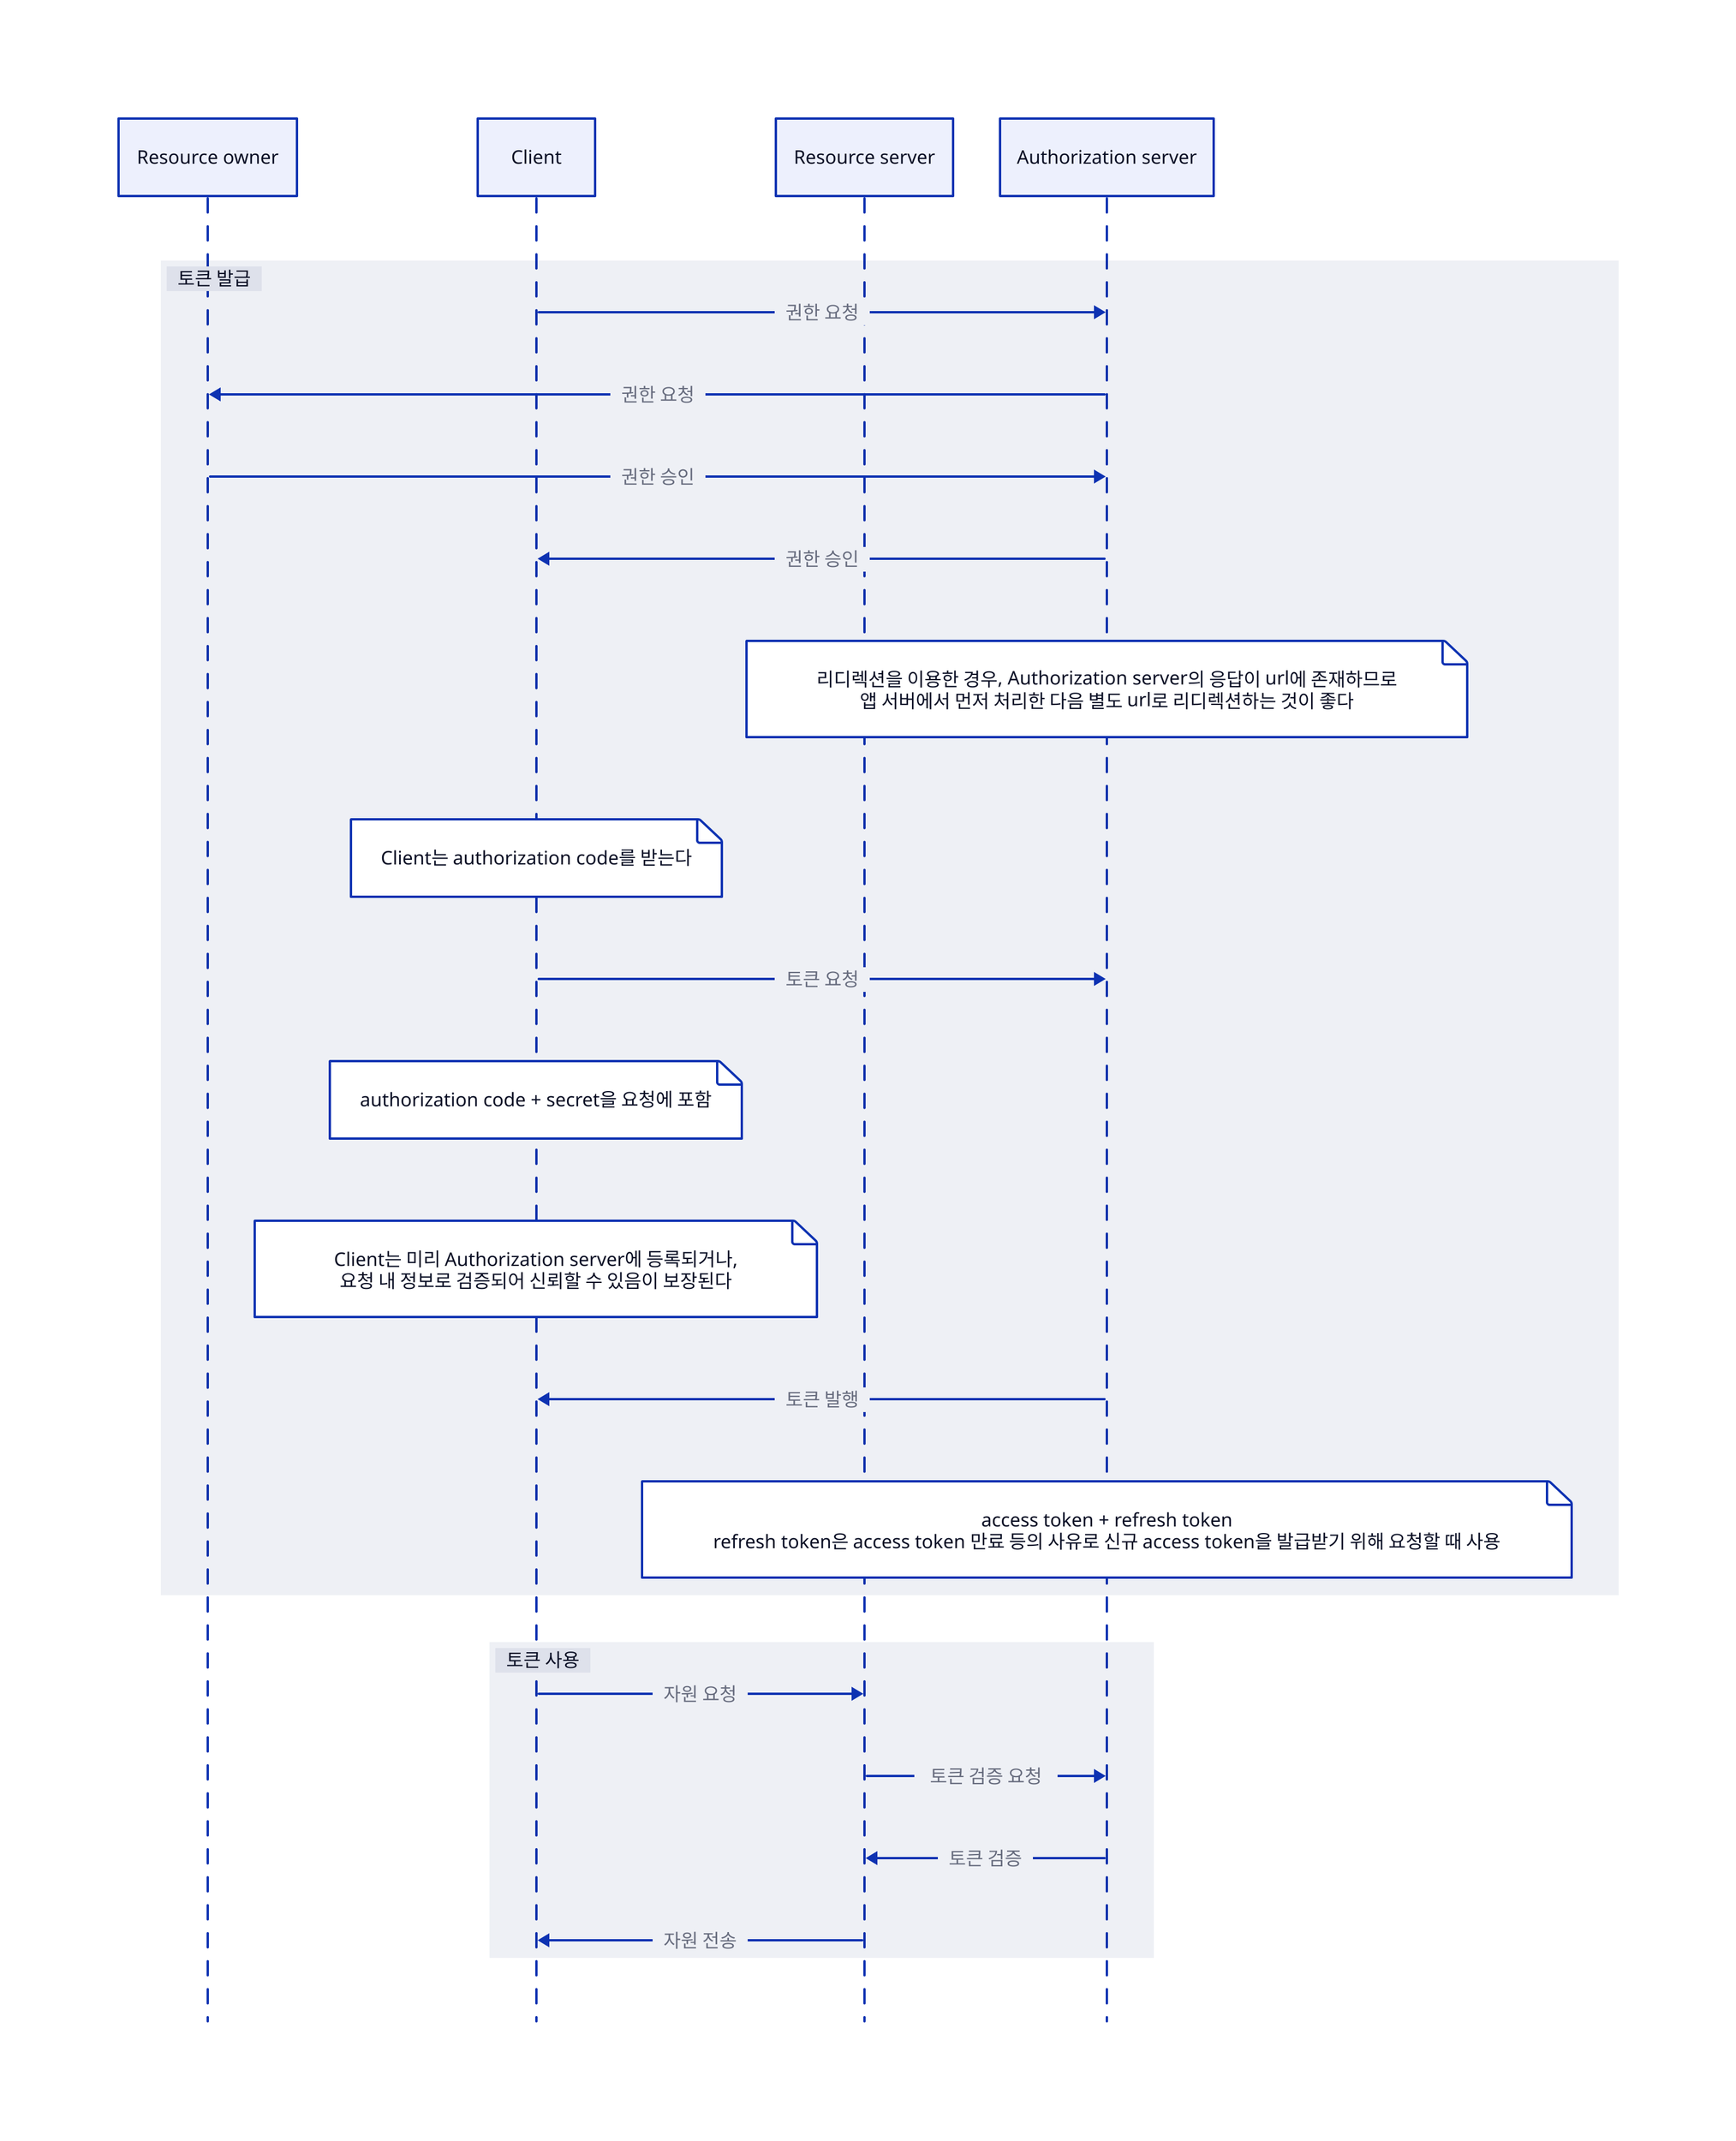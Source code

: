 shape: sequence_diagram

o: Resource owner
c: Client
rs: Resource server
as: Authorization server

토큰 발급: {
    c -> as -> o    : 권한 요청
    o -> as -> c    : 권한 승인
    as."리디렉션을 이용한 경우, Authorization server의 응답이 url에 존재하므로\n앱 서버에서 먼저 처리한 다음 별도 url로 리디렉션하는 것이 좋다"
    c."Client는 authorization code를 받는다"

    c -> as         : 토큰 요청
    c."authorization code + secret을 요청에 포함"
    c."Client는 미리 Authorization server에 등록되거나,\n요청 내 정보로 검증되어 신뢰할 수 있음이 보장된다"
    as -> c         : 토큰 발행
    as."access token + refresh token\nrefresh token은 access token 만료 등의 사유로 신규 access token을 발급받기 위해 요청할 때 사용"
}

토큰 사용: {
    c -> rs     : 자원 요청
    rs -> as    : 토큰 검증 요청
    as -> rs    : 토큰 검증
    rs -> c     : 자원 전송
}
